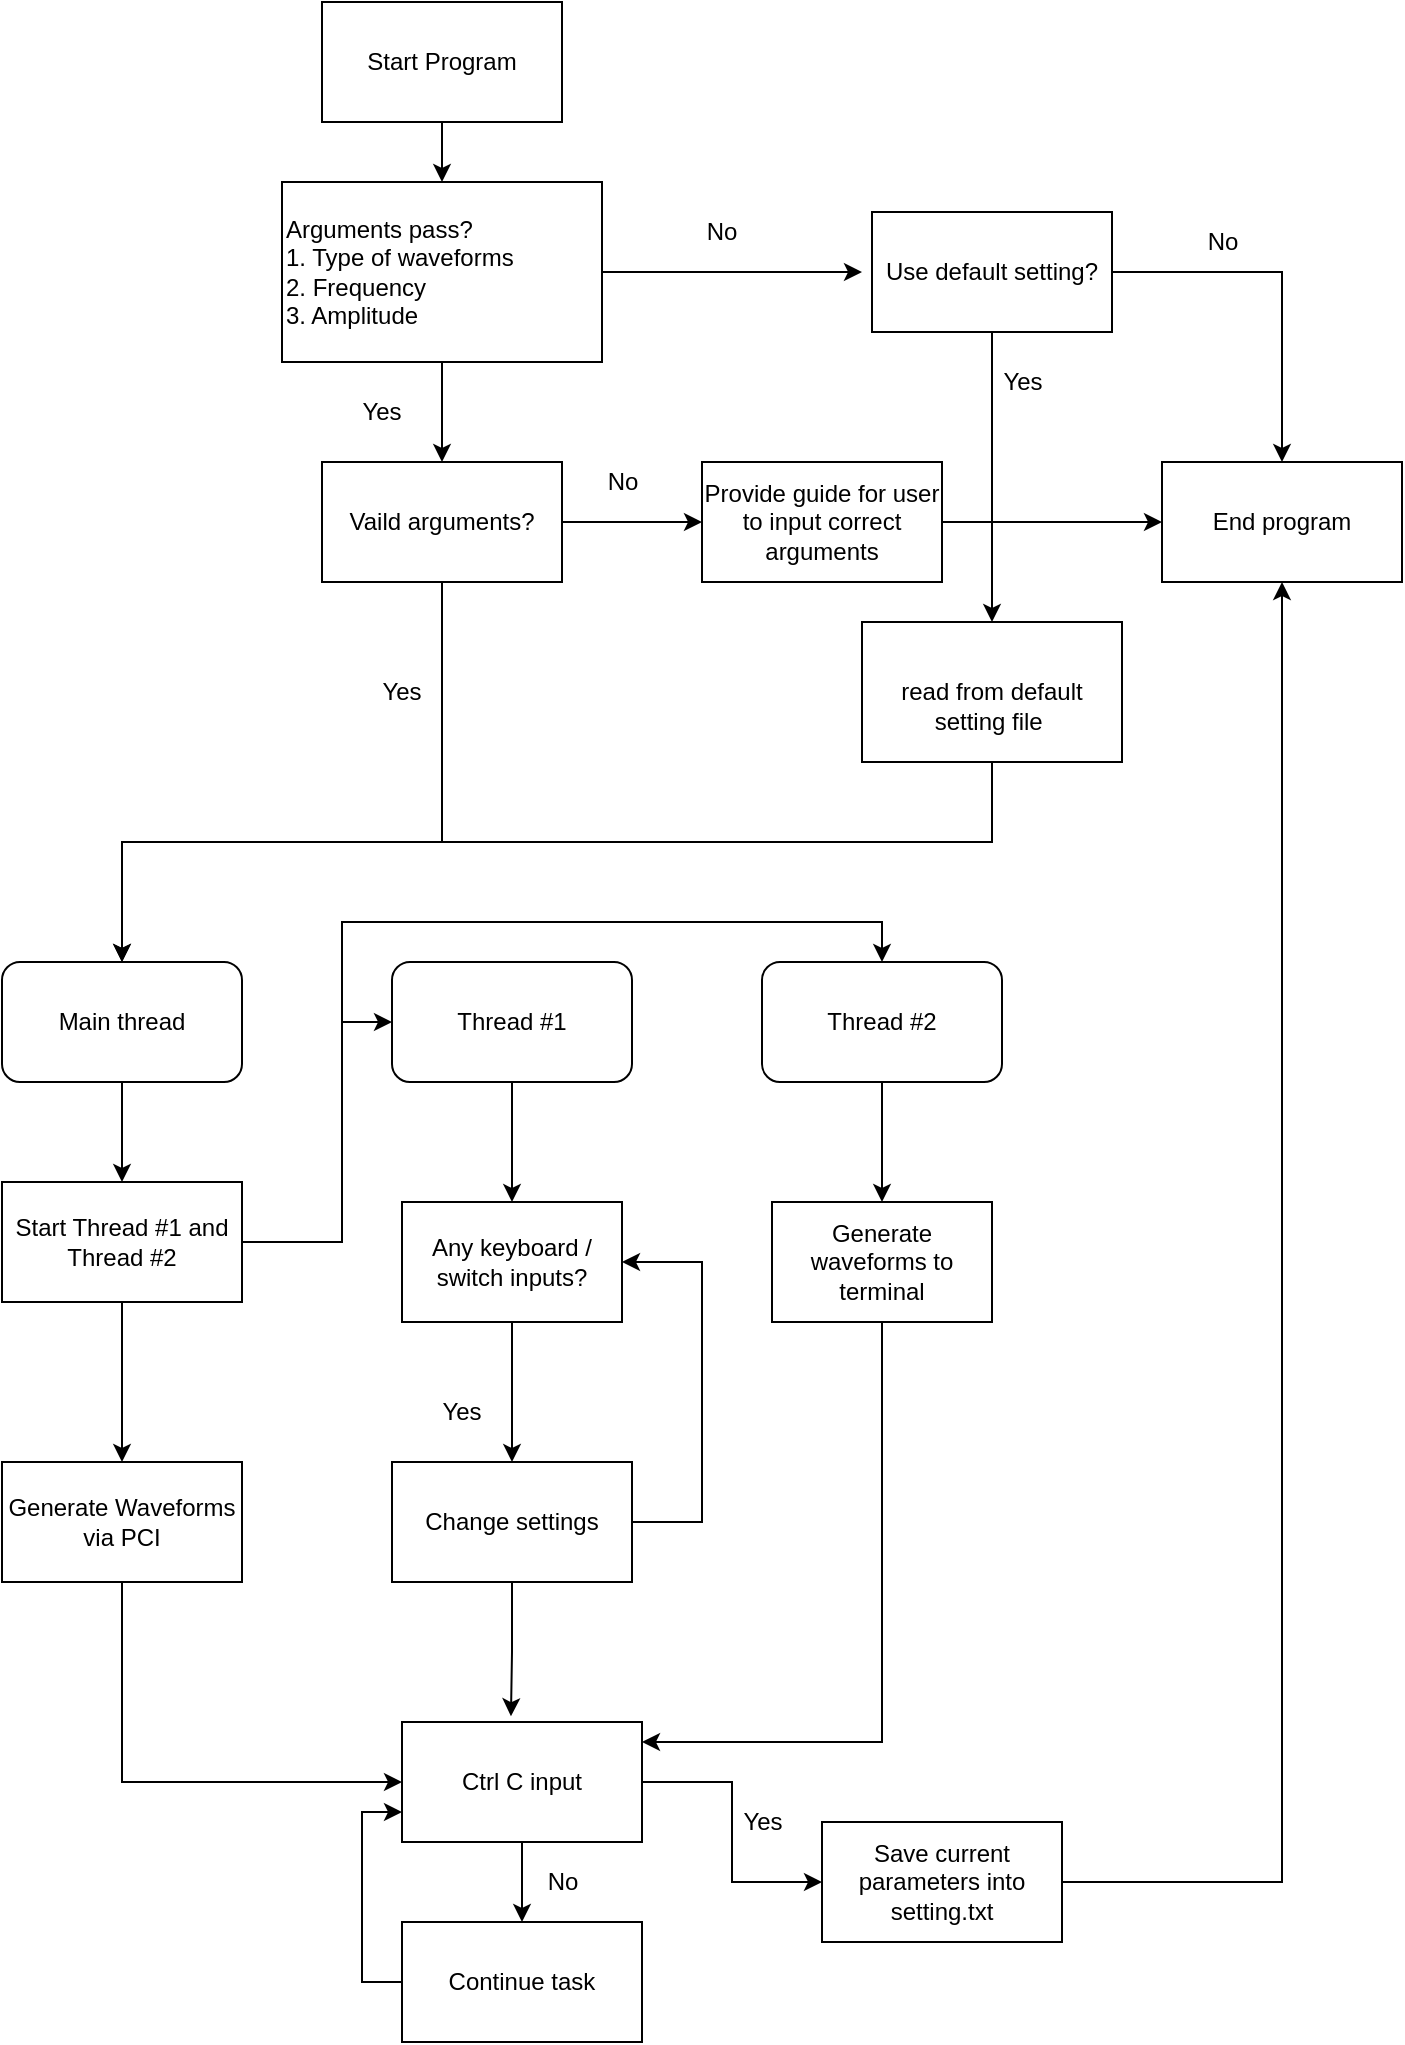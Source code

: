 <mxfile version="15.7.3" type="device"><diagram id="vgSxF8sJhm8RB8RjVD5X" name="Page-1"><mxGraphModel dx="1588" dy="738" grid="1" gridSize="10" guides="1" tooltips="1" connect="1" arrows="1" fold="1" page="1" pageScale="1" pageWidth="850" pageHeight="1100" math="0" shadow="0"><root><mxCell id="0"/><mxCell id="1" parent="0"/><mxCell id="fsrRaDV_KTPfm6xV9c6i-3" style="edgeStyle=orthogonalEdgeStyle;rounded=0;orthogonalLoop=1;jettySize=auto;html=1;exitX=0.5;exitY=1;exitDx=0;exitDy=0;entryX=0.5;entryY=0;entryDx=0;entryDy=0;" parent="1" source="fsrRaDV_KTPfm6xV9c6i-1" target="fsrRaDV_KTPfm6xV9c6i-2" edge="1"><mxGeometry relative="1" as="geometry"/></mxCell><mxCell id="fsrRaDV_KTPfm6xV9c6i-1" value="Start Program" style="rounded=0;whiteSpace=wrap;html=1;" parent="1" vertex="1"><mxGeometry x="310" y="50" width="120" height="60" as="geometry"/></mxCell><mxCell id="fsrRaDV_KTPfm6xV9c6i-6" style="edgeStyle=orthogonalEdgeStyle;rounded=0;orthogonalLoop=1;jettySize=auto;html=1;exitX=1;exitY=0.5;exitDx=0;exitDy=0;" parent="1" source="fsrRaDV_KTPfm6xV9c6i-2" edge="1"><mxGeometry relative="1" as="geometry"><mxPoint x="580" y="185" as="targetPoint"/></mxGeometry></mxCell><mxCell id="fsrRaDV_KTPfm6xV9c6i-35" style="edgeStyle=orthogonalEdgeStyle;rounded=0;orthogonalLoop=1;jettySize=auto;html=1;exitX=0.5;exitY=1;exitDx=0;exitDy=0;entryX=0.5;entryY=0;entryDx=0;entryDy=0;" parent="1" source="fsrRaDV_KTPfm6xV9c6i-2" target="fsrRaDV_KTPfm6xV9c6i-32" edge="1"><mxGeometry relative="1" as="geometry"/></mxCell><mxCell id="fsrRaDV_KTPfm6xV9c6i-2" value="&lt;span&gt;Arguments pass?&lt;/span&gt;&lt;br&gt;&lt;span&gt;1. Type of waveforms&lt;/span&gt;&lt;br&gt;&lt;span&gt;2. Frequency&lt;/span&gt;&lt;br&gt;&lt;span&gt;3. Amplitude&lt;/span&gt;" style="rounded=0;whiteSpace=wrap;html=1;align=left;" parent="1" vertex="1"><mxGeometry x="290" y="140" width="160" height="90" as="geometry"/></mxCell><mxCell id="fsrRaDV_KTPfm6xV9c6i-16" style="edgeStyle=orthogonalEdgeStyle;rounded=0;orthogonalLoop=1;jettySize=auto;html=1;exitX=0.5;exitY=1;exitDx=0;exitDy=0;entryX=0.5;entryY=0;entryDx=0;entryDy=0;" parent="1" source="fsrRaDV_KTPfm6xV9c6i-5" target="fsrRaDV_KTPfm6xV9c6i-14" edge="1"><mxGeometry relative="1" as="geometry"><Array as="points"><mxPoint x="645" y="470"/><mxPoint x="210" y="470"/></Array></mxGeometry></mxCell><mxCell id="fsrRaDV_KTPfm6xV9c6i-5" value="&lt;br&gt;read from default setting file&amp;nbsp;" style="rounded=0;whiteSpace=wrap;html=1;align=center;" parent="1" vertex="1"><mxGeometry x="580" y="360" width="130" height="70" as="geometry"/></mxCell><mxCell id="fsrRaDV_KTPfm6xV9c6i-7" value="No" style="text;html=1;strokeColor=none;fillColor=none;align=center;verticalAlign=middle;whiteSpace=wrap;rounded=0;" parent="1" vertex="1"><mxGeometry x="480" y="150" width="60" height="30" as="geometry"/></mxCell><mxCell id="Kl5wOoioHym2BCQ-8_O2-16" style="edgeStyle=orthogonalEdgeStyle;rounded=0;orthogonalLoop=1;jettySize=auto;html=1;exitX=0.5;exitY=1;exitDx=0;exitDy=0;entryX=0;entryY=0.5;entryDx=0;entryDy=0;" edge="1" parent="1" source="fsrRaDV_KTPfm6xV9c6i-13" target="Kl5wOoioHym2BCQ-8_O2-14"><mxGeometry relative="1" as="geometry"/></mxCell><mxCell id="fsrRaDV_KTPfm6xV9c6i-13" value="Generate Waveforms via PCI" style="rounded=0;whiteSpace=wrap;html=1;align=center;" parent="1" vertex="1"><mxGeometry x="150" y="780" width="120" height="60" as="geometry"/></mxCell><mxCell id="fsrRaDV_KTPfm6xV9c6i-20" style="edgeStyle=orthogonalEdgeStyle;rounded=0;orthogonalLoop=1;jettySize=auto;html=1;exitX=0.5;exitY=1;exitDx=0;exitDy=0;entryX=0.5;entryY=0;entryDx=0;entryDy=0;" parent="1" source="fsrRaDV_KTPfm6xV9c6i-14" target="fsrRaDV_KTPfm6xV9c6i-19" edge="1"><mxGeometry relative="1" as="geometry"/></mxCell><mxCell id="fsrRaDV_KTPfm6xV9c6i-14" value="Main thread" style="rounded=1;whiteSpace=wrap;html=1;align=center;" parent="1" vertex="1"><mxGeometry x="150" y="530" width="120" height="60" as="geometry"/></mxCell><mxCell id="fsrRaDV_KTPfm6xV9c6i-22" style="edgeStyle=orthogonalEdgeStyle;rounded=0;orthogonalLoop=1;jettySize=auto;html=1;exitX=0.5;exitY=1;exitDx=0;exitDy=0;entryX=0.5;entryY=0;entryDx=0;entryDy=0;" parent="1" source="fsrRaDV_KTPfm6xV9c6i-19" target="fsrRaDV_KTPfm6xV9c6i-13" edge="1"><mxGeometry relative="1" as="geometry"/></mxCell><mxCell id="fsrRaDV_KTPfm6xV9c6i-26" style="edgeStyle=orthogonalEdgeStyle;rounded=0;orthogonalLoop=1;jettySize=auto;html=1;exitX=1;exitY=0.5;exitDx=0;exitDy=0;entryX=0;entryY=0.5;entryDx=0;entryDy=0;" parent="1" source="fsrRaDV_KTPfm6xV9c6i-19" target="fsrRaDV_KTPfm6xV9c6i-25" edge="1"><mxGeometry relative="1" as="geometry"><mxPoint x="450" y="570" as="targetPoint"/><Array as="points"><mxPoint x="320" y="670"/><mxPoint x="320" y="560"/></Array></mxGeometry></mxCell><mxCell id="3" style="edgeStyle=orthogonalEdgeStyle;rounded=0;orthogonalLoop=1;jettySize=auto;html=1;exitX=1;exitY=0.5;exitDx=0;exitDy=0;entryX=0.5;entryY=0;entryDx=0;entryDy=0;" parent="1" source="fsrRaDV_KTPfm6xV9c6i-19" target="2" edge="1"><mxGeometry relative="1" as="geometry"><Array as="points"><mxPoint x="320" y="670"/><mxPoint x="320" y="510"/><mxPoint x="590" y="510"/></Array></mxGeometry></mxCell><mxCell id="fsrRaDV_KTPfm6xV9c6i-19" value="Start Thread #1 and Thread #2" style="rounded=0;whiteSpace=wrap;html=1;align=center;" parent="1" vertex="1"><mxGeometry x="150" y="640" width="120" height="60" as="geometry"/></mxCell><mxCell id="fsrRaDV_KTPfm6xV9c6i-24" style="edgeStyle=orthogonalEdgeStyle;rounded=0;orthogonalLoop=1;jettySize=auto;html=1;exitX=0.5;exitY=1;exitDx=0;exitDy=0;entryX=0.5;entryY=0;entryDx=0;entryDy=0;" parent="1" source="fsrRaDV_KTPfm6xV9c6i-23" target="fsrRaDV_KTPfm6xV9c6i-28" edge="1"><mxGeometry relative="1" as="geometry"><mxPoint x="405" y="790" as="targetPoint"/></mxGeometry></mxCell><mxCell id="fsrRaDV_KTPfm6xV9c6i-23" value="Any keyboard / switch inputs?" style="rounded=0;whiteSpace=wrap;html=1;align=center;" parent="1" vertex="1"><mxGeometry x="350" y="650" width="110" height="60" as="geometry"/></mxCell><mxCell id="fsrRaDV_KTPfm6xV9c6i-27" style="edgeStyle=orthogonalEdgeStyle;rounded=0;orthogonalLoop=1;jettySize=auto;html=1;exitX=0.5;exitY=1;exitDx=0;exitDy=0;entryX=0.5;entryY=0;entryDx=0;entryDy=0;" parent="1" source="fsrRaDV_KTPfm6xV9c6i-25" target="fsrRaDV_KTPfm6xV9c6i-23" edge="1"><mxGeometry relative="1" as="geometry"/></mxCell><mxCell id="fsrRaDV_KTPfm6xV9c6i-25" value="Thread #1" style="rounded=1;whiteSpace=wrap;html=1;align=center;" parent="1" vertex="1"><mxGeometry x="345" y="530" width="120" height="60" as="geometry"/></mxCell><mxCell id="fsrRaDV_KTPfm6xV9c6i-42" style="edgeStyle=orthogonalEdgeStyle;rounded=0;orthogonalLoop=1;jettySize=auto;html=1;exitX=1;exitY=0.5;exitDx=0;exitDy=0;entryX=1;entryY=0.5;entryDx=0;entryDy=0;" parent="1" source="fsrRaDV_KTPfm6xV9c6i-28" target="fsrRaDV_KTPfm6xV9c6i-23" edge="1"><mxGeometry relative="1" as="geometry"><Array as="points"><mxPoint x="500" y="810"/><mxPoint x="500" y="680"/></Array></mxGeometry></mxCell><mxCell id="Kl5wOoioHym2BCQ-8_O2-17" style="edgeStyle=orthogonalEdgeStyle;rounded=0;orthogonalLoop=1;jettySize=auto;html=1;exitX=0.5;exitY=1;exitDx=0;exitDy=0;entryX=0.454;entryY=-0.048;entryDx=0;entryDy=0;entryPerimeter=0;" edge="1" parent="1" source="fsrRaDV_KTPfm6xV9c6i-28" target="Kl5wOoioHym2BCQ-8_O2-14"><mxGeometry relative="1" as="geometry"/></mxCell><mxCell id="fsrRaDV_KTPfm6xV9c6i-28" value="Change settings" style="rounded=0;whiteSpace=wrap;html=1;align=center;" parent="1" vertex="1"><mxGeometry x="345" y="780" width="120" height="60" as="geometry"/></mxCell><mxCell id="fsrRaDV_KTPfm6xV9c6i-29" value="Yes" style="text;html=1;strokeColor=none;fillColor=none;align=center;verticalAlign=middle;whiteSpace=wrap;rounded=0;" parent="1" vertex="1"><mxGeometry x="310" y="240" width="60" height="30" as="geometry"/></mxCell><mxCell id="fsrRaDV_KTPfm6xV9c6i-36" style="edgeStyle=orthogonalEdgeStyle;rounded=0;orthogonalLoop=1;jettySize=auto;html=1;exitX=1;exitY=0.5;exitDx=0;exitDy=0;entryX=0;entryY=0.5;entryDx=0;entryDy=0;" parent="1" source="fsrRaDV_KTPfm6xV9c6i-32" target="fsrRaDV_KTPfm6xV9c6i-38" edge="1"><mxGeometry relative="1" as="geometry"><mxPoint x="220" y="310" as="targetPoint"/><Array as="points"/></mxGeometry></mxCell><mxCell id="fsrRaDV_KTPfm6xV9c6i-37" style="edgeStyle=orthogonalEdgeStyle;rounded=0;orthogonalLoop=1;jettySize=auto;html=1;exitX=0.5;exitY=1;exitDx=0;exitDy=0;entryX=0.5;entryY=0;entryDx=0;entryDy=0;" parent="1" source="fsrRaDV_KTPfm6xV9c6i-32" target="fsrRaDV_KTPfm6xV9c6i-14" edge="1"><mxGeometry relative="1" as="geometry"><Array as="points"><mxPoint x="370" y="470"/><mxPoint x="210" y="470"/></Array></mxGeometry></mxCell><mxCell id="fsrRaDV_KTPfm6xV9c6i-32" value="Vaild arguments?" style="rounded=0;whiteSpace=wrap;html=1;align=center;" parent="1" vertex="1"><mxGeometry x="310" y="280" width="120" height="60" as="geometry"/></mxCell><mxCell id="fsrRaDV_KTPfm6xV9c6i-38" value="Provide guide for user to input correct arguments" style="rounded=0;whiteSpace=wrap;html=1;align=center;" parent="1" vertex="1"><mxGeometry x="500" y="280" width="120" height="60" as="geometry"/></mxCell><mxCell id="fsrRaDV_KTPfm6xV9c6i-39" value="Yes" style="text;html=1;strokeColor=none;fillColor=none;align=center;verticalAlign=middle;whiteSpace=wrap;rounded=0;" parent="1" vertex="1"><mxGeometry x="320" y="380" width="60" height="30" as="geometry"/></mxCell><mxCell id="4" style="edgeStyle=orthogonalEdgeStyle;rounded=0;orthogonalLoop=1;jettySize=auto;html=1;exitX=0.5;exitY=1;exitDx=0;exitDy=0;entryX=0.5;entryY=0;entryDx=0;entryDy=0;" parent="1" source="2" target="5" edge="1"><mxGeometry relative="1" as="geometry"><mxPoint x="590.207" y="640" as="targetPoint"/></mxGeometry></mxCell><mxCell id="2" value="Thread #2" style="rounded=1;whiteSpace=wrap;html=1;align=center;" parent="1" vertex="1"><mxGeometry x="530" y="530" width="120" height="60" as="geometry"/></mxCell><mxCell id="Kl5wOoioHym2BCQ-8_O2-18" style="edgeStyle=orthogonalEdgeStyle;rounded=0;orthogonalLoop=1;jettySize=auto;html=1;exitX=0.5;exitY=1;exitDx=0;exitDy=0;" edge="1" parent="1" source="5" target="Kl5wOoioHym2BCQ-8_O2-14"><mxGeometry relative="1" as="geometry"><Array as="points"><mxPoint x="590" y="920"/></Array></mxGeometry></mxCell><mxCell id="5" value="Generate waveforms to terminal" style="rounded=0;whiteSpace=wrap;html=1;align=center;" parent="1" vertex="1"><mxGeometry x="535" y="650" width="110" height="60" as="geometry"/></mxCell><mxCell id="7" value="Yes" style="text;html=1;strokeColor=none;fillColor=none;align=center;verticalAlign=middle;whiteSpace=wrap;rounded=0;" parent="1" vertex="1"><mxGeometry x="350" y="740" width="60" height="30" as="geometry"/></mxCell><mxCell id="Kl5wOoioHym2BCQ-8_O2-12" style="edgeStyle=orthogonalEdgeStyle;rounded=0;orthogonalLoop=1;jettySize=auto;html=1;" edge="1" parent="1" source="Kl5wOoioHym2BCQ-8_O2-7" target="Kl5wOoioHym2BCQ-8_O2-11"><mxGeometry relative="1" as="geometry"/></mxCell><mxCell id="Kl5wOoioHym2BCQ-8_O2-7" value="Use default setting?" style="rounded=0;whiteSpace=wrap;html=1;" vertex="1" parent="1"><mxGeometry x="585" y="155" width="120" height="60" as="geometry"/></mxCell><mxCell id="Kl5wOoioHym2BCQ-8_O2-8" value="" style="endArrow=classic;html=1;rounded=0;exitX=0.5;exitY=1;exitDx=0;exitDy=0;entryX=0.5;entryY=0;entryDx=0;entryDy=0;" edge="1" parent="1" source="Kl5wOoioHym2BCQ-8_O2-7" target="fsrRaDV_KTPfm6xV9c6i-5"><mxGeometry width="50" height="50" relative="1" as="geometry"><mxPoint x="450" y="260" as="sourcePoint"/><mxPoint x="500" y="210" as="targetPoint"/></mxGeometry></mxCell><mxCell id="Kl5wOoioHym2BCQ-8_O2-9" value="Yes" style="text;html=1;align=center;verticalAlign=middle;resizable=0;points=[];autosize=1;strokeColor=none;fillColor=none;" vertex="1" parent="1"><mxGeometry x="640" y="230" width="40" height="20" as="geometry"/></mxCell><mxCell id="Kl5wOoioHym2BCQ-8_O2-10" value="" style="endArrow=classic;html=1;rounded=0;exitX=1;exitY=0.5;exitDx=0;exitDy=0;" edge="1" parent="1" source="fsrRaDV_KTPfm6xV9c6i-38" target="Kl5wOoioHym2BCQ-8_O2-11"><mxGeometry width="50" height="50" relative="1" as="geometry"><mxPoint x="630" y="330" as="sourcePoint"/><mxPoint x="750" y="310" as="targetPoint"/></mxGeometry></mxCell><mxCell id="Kl5wOoioHym2BCQ-8_O2-11" value="End program" style="rounded=0;whiteSpace=wrap;html=1;" vertex="1" parent="1"><mxGeometry x="730" y="280" width="120" height="60" as="geometry"/></mxCell><mxCell id="Kl5wOoioHym2BCQ-8_O2-13" value="No" style="text;html=1;align=center;verticalAlign=middle;resizable=0;points=[];autosize=1;strokeColor=none;fillColor=none;" vertex="1" parent="1"><mxGeometry x="745" y="160" width="30" height="20" as="geometry"/></mxCell><mxCell id="Kl5wOoioHym2BCQ-8_O2-19" style="edgeStyle=orthogonalEdgeStyle;rounded=0;orthogonalLoop=1;jettySize=auto;html=1;" edge="1" parent="1" source="Kl5wOoioHym2BCQ-8_O2-14" target="Kl5wOoioHym2BCQ-8_O2-20"><mxGeometry relative="1" as="geometry"><mxPoint x="410" y="1010" as="targetPoint"/></mxGeometry></mxCell><mxCell id="Kl5wOoioHym2BCQ-8_O2-24" style="edgeStyle=orthogonalEdgeStyle;rounded=0;orthogonalLoop=1;jettySize=auto;html=1;entryX=0;entryY=0.5;entryDx=0;entryDy=0;" edge="1" parent="1" source="Kl5wOoioHym2BCQ-8_O2-14" target="Kl5wOoioHym2BCQ-8_O2-23"><mxGeometry relative="1" as="geometry"/></mxCell><mxCell id="Kl5wOoioHym2BCQ-8_O2-14" value="Ctrl C input" style="rounded=0;whiteSpace=wrap;html=1;" vertex="1" parent="1"><mxGeometry x="350" y="910" width="120" height="60" as="geometry"/></mxCell><mxCell id="Kl5wOoioHym2BCQ-8_O2-15" value="No" style="text;html=1;align=center;verticalAlign=middle;resizable=0;points=[];autosize=1;strokeColor=none;fillColor=none;" vertex="1" parent="1"><mxGeometry x="445" y="280" width="30" height="20" as="geometry"/></mxCell><mxCell id="Kl5wOoioHym2BCQ-8_O2-21" style="edgeStyle=orthogonalEdgeStyle;rounded=0;orthogonalLoop=1;jettySize=auto;html=1;exitX=0;exitY=0.5;exitDx=0;exitDy=0;entryX=0;entryY=0.75;entryDx=0;entryDy=0;" edge="1" parent="1" source="Kl5wOoioHym2BCQ-8_O2-20" target="Kl5wOoioHym2BCQ-8_O2-14"><mxGeometry relative="1" as="geometry"/></mxCell><mxCell id="Kl5wOoioHym2BCQ-8_O2-20" value="Continue task" style="rounded=0;whiteSpace=wrap;html=1;" vertex="1" parent="1"><mxGeometry x="350" y="1010" width="120" height="60" as="geometry"/></mxCell><mxCell id="Kl5wOoioHym2BCQ-8_O2-27" style="edgeStyle=orthogonalEdgeStyle;rounded=0;orthogonalLoop=1;jettySize=auto;html=1;exitX=1;exitY=0.5;exitDx=0;exitDy=0;entryX=0.5;entryY=1;entryDx=0;entryDy=0;" edge="1" parent="1" source="Kl5wOoioHym2BCQ-8_O2-23" target="Kl5wOoioHym2BCQ-8_O2-11"><mxGeometry relative="1" as="geometry"/></mxCell><mxCell id="Kl5wOoioHym2BCQ-8_O2-23" value="Save current parameters into setting.txt" style="rounded=0;whiteSpace=wrap;html=1;" vertex="1" parent="1"><mxGeometry x="560" y="960" width="120" height="60" as="geometry"/></mxCell><mxCell id="Kl5wOoioHym2BCQ-8_O2-25" value="No" style="text;html=1;align=center;verticalAlign=middle;resizable=0;points=[];autosize=1;strokeColor=none;fillColor=none;" vertex="1" parent="1"><mxGeometry x="415" y="980" width="30" height="20" as="geometry"/></mxCell><mxCell id="Kl5wOoioHym2BCQ-8_O2-26" value="Yes" style="text;html=1;align=center;verticalAlign=middle;resizable=0;points=[];autosize=1;strokeColor=none;fillColor=none;" vertex="1" parent="1"><mxGeometry x="510" y="950" width="40" height="20" as="geometry"/></mxCell></root></mxGraphModel></diagram></mxfile>